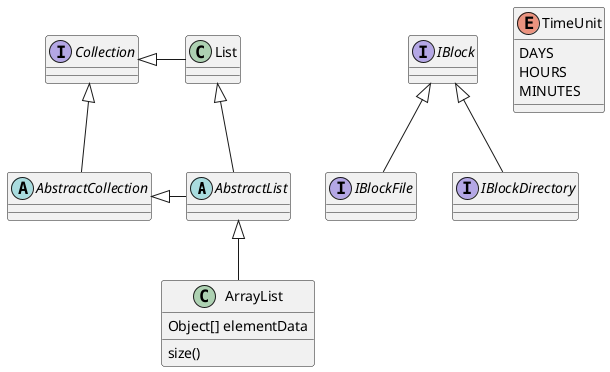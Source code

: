 @startuml
'https://plantuml.com/class-diagram

abstract class AbstractList
abstract AbstractCollection
interface IBlock
interface IBlockFile
interface IBlockDirectory

IBlock <|-- IBlockFile
IBlock <|-- IBlockDirectory

interface Collection

List <|-- AbstractList
Collection <|-- AbstractCollection

Collection <|- List
AbstractCollection <|- AbstractList
AbstractList <|-- ArrayList

class ArrayList {
Object[] elementData
size()
}

enum TimeUnit {
DAYS
HOURS
MINUTES
}

@enduml